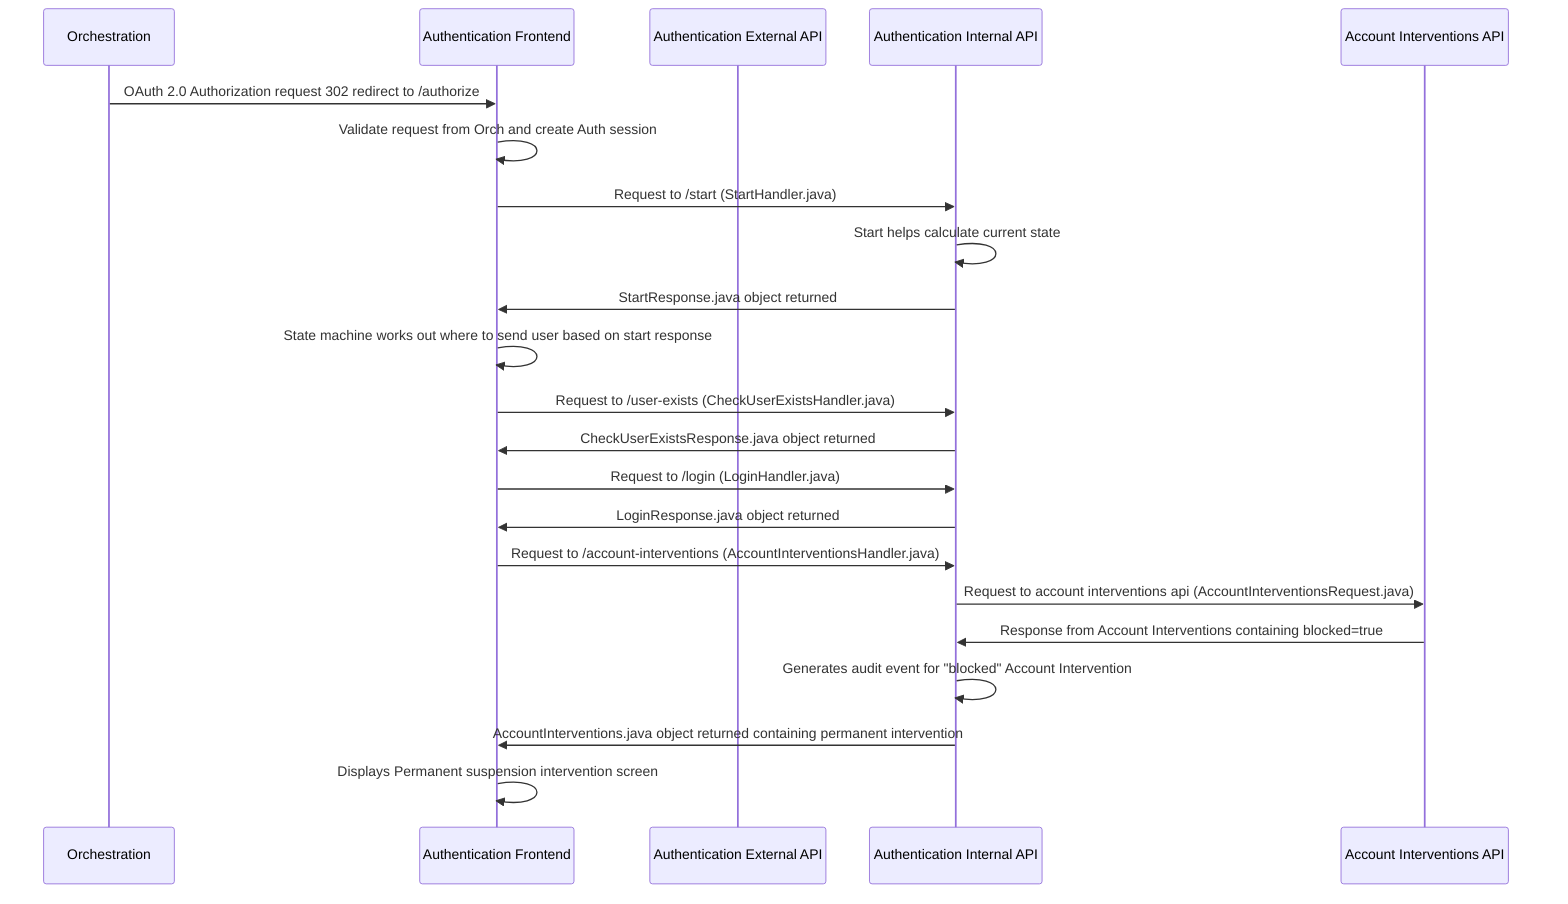 sequenceDiagram
    participant orch_api as Orchestration
    participant auth_frontend as Authentication Frontend
    participant auth_external_api as Authentication External API
    participant auth_internal_api as Authentication Internal API
    participant account_interventions as Account Interventions API    
    orch_api ->> auth_frontend : OAuth 2.0 Authorization request 302 redirect to /authorize
    auth_frontend ->> auth_frontend : Validate request from Orch and create Auth session 
    auth_frontend ->> auth_internal_api : Request to /start (StartHandler.java)
    auth_internal_api ->> auth_internal_api : Start helps calculate current state
    auth_internal_api ->> auth_frontend : StartResponse.java object returned
    auth_frontend ->> auth_frontend : State machine works out where to send user based on start response
    auth_frontend ->> auth_internal_api : Request to /user-exists (CheckUserExistsHandler.java)
    auth_internal_api ->> auth_frontend: CheckUserExistsResponse.java object returned
    auth_frontend ->> auth_internal_api : Request to /login (LoginHandler.java)
    auth_internal_api ->> auth_frontend: LoginResponse.java object returned
    auth_frontend ->> auth_internal_api : Request to /account-interventions (AccountInterventionsHandler.java)
    auth_internal_api ->> account_interventions : Request to account interventions api (AccountInterventionsRequest.java)
    account_interventions ->> auth_internal_api : Response from Account Interventions containing blocked=true
    auth_internal_api ->> auth_internal_api : Generates audit event for "blocked" Account Intervention
    auth_internal_api ->> auth_frontend: AccountInterventions.java object returned containing permanent intervention
    auth_frontend ->> auth_frontend : Displays Permanent suspension intervention screen